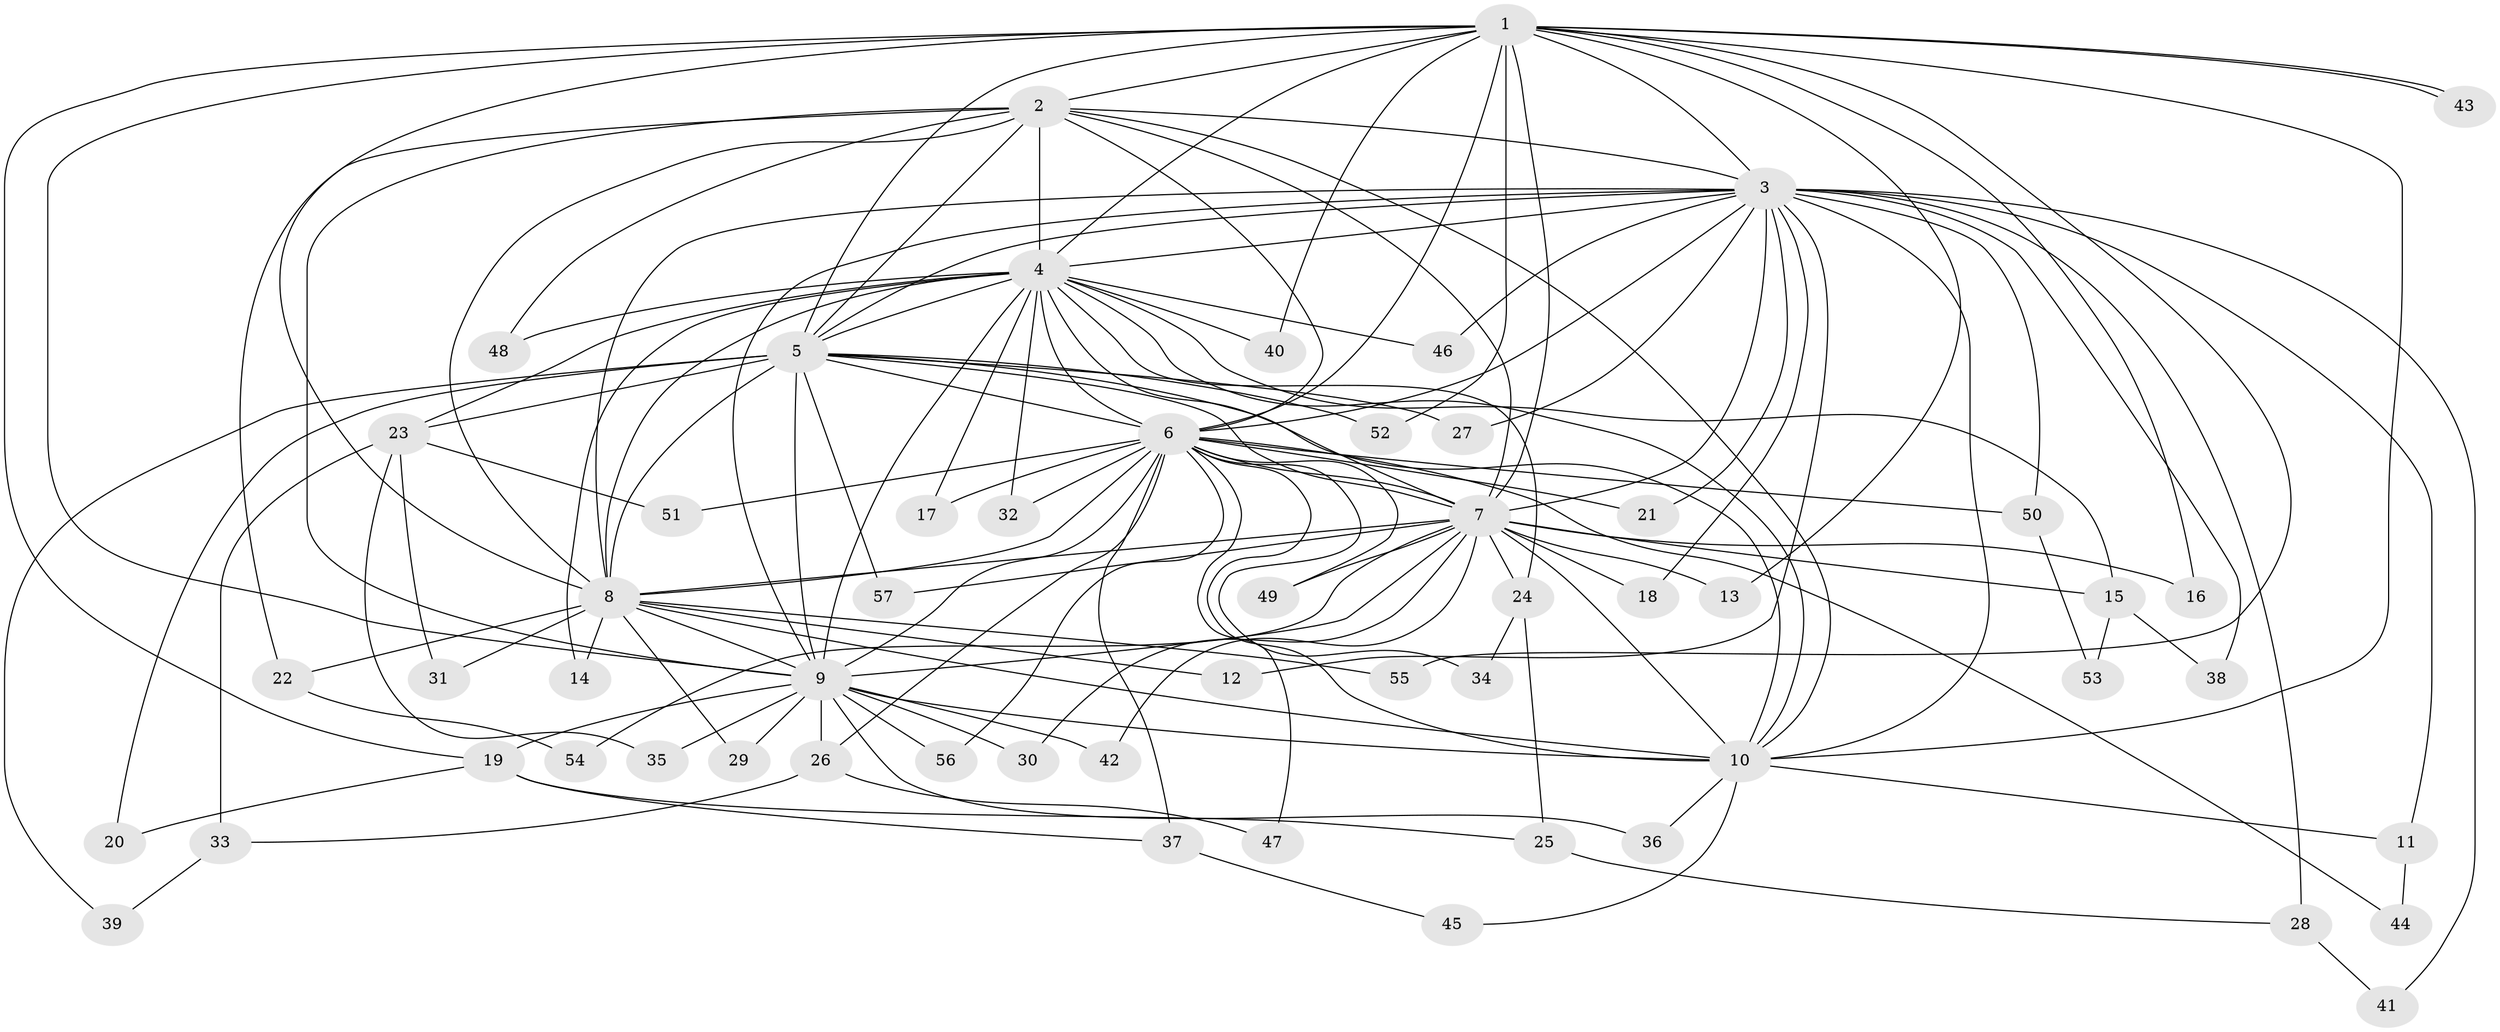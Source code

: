 // Generated by graph-tools (version 1.1) at 2025/25/03/09/25 03:25:51]
// undirected, 57 vertices, 139 edges
graph export_dot {
graph [start="1"]
  node [color=gray90,style=filled];
  1;
  2;
  3;
  4;
  5;
  6;
  7;
  8;
  9;
  10;
  11;
  12;
  13;
  14;
  15;
  16;
  17;
  18;
  19;
  20;
  21;
  22;
  23;
  24;
  25;
  26;
  27;
  28;
  29;
  30;
  31;
  32;
  33;
  34;
  35;
  36;
  37;
  38;
  39;
  40;
  41;
  42;
  43;
  44;
  45;
  46;
  47;
  48;
  49;
  50;
  51;
  52;
  53;
  54;
  55;
  56;
  57;
  1 -- 2;
  1 -- 3;
  1 -- 4;
  1 -- 5;
  1 -- 6;
  1 -- 7;
  1 -- 8;
  1 -- 9;
  1 -- 10;
  1 -- 13;
  1 -- 16;
  1 -- 19;
  1 -- 40;
  1 -- 43;
  1 -- 43;
  1 -- 52;
  1 -- 55;
  2 -- 3;
  2 -- 4;
  2 -- 5;
  2 -- 6;
  2 -- 7;
  2 -- 8;
  2 -- 9;
  2 -- 10;
  2 -- 22;
  2 -- 48;
  3 -- 4;
  3 -- 5;
  3 -- 6;
  3 -- 7;
  3 -- 8;
  3 -- 9;
  3 -- 10;
  3 -- 11;
  3 -- 12;
  3 -- 18;
  3 -- 21;
  3 -- 27;
  3 -- 28;
  3 -- 38;
  3 -- 41;
  3 -- 46;
  3 -- 50;
  4 -- 5;
  4 -- 6;
  4 -- 7;
  4 -- 8;
  4 -- 9;
  4 -- 10;
  4 -- 14;
  4 -- 15;
  4 -- 17;
  4 -- 23;
  4 -- 24;
  4 -- 32;
  4 -- 40;
  4 -- 46;
  4 -- 48;
  5 -- 6;
  5 -- 7;
  5 -- 8;
  5 -- 9;
  5 -- 10;
  5 -- 20;
  5 -- 23;
  5 -- 27;
  5 -- 39;
  5 -- 52;
  5 -- 57;
  6 -- 7;
  6 -- 8;
  6 -- 9;
  6 -- 10;
  6 -- 17;
  6 -- 21;
  6 -- 26;
  6 -- 32;
  6 -- 34;
  6 -- 37;
  6 -- 44;
  6 -- 47;
  6 -- 49;
  6 -- 50;
  6 -- 51;
  6 -- 56;
  7 -- 8;
  7 -- 9;
  7 -- 10;
  7 -- 13;
  7 -- 15;
  7 -- 16;
  7 -- 18;
  7 -- 24;
  7 -- 30;
  7 -- 42;
  7 -- 49;
  7 -- 54;
  7 -- 57;
  8 -- 9;
  8 -- 10;
  8 -- 12;
  8 -- 14;
  8 -- 22;
  8 -- 29;
  8 -- 31;
  8 -- 55;
  9 -- 10;
  9 -- 19;
  9 -- 26;
  9 -- 29;
  9 -- 30;
  9 -- 35;
  9 -- 36;
  9 -- 42;
  9 -- 56;
  10 -- 11;
  10 -- 36;
  10 -- 45;
  11 -- 44;
  15 -- 38;
  15 -- 53;
  19 -- 20;
  19 -- 25;
  19 -- 37;
  22 -- 54;
  23 -- 31;
  23 -- 33;
  23 -- 35;
  23 -- 51;
  24 -- 25;
  24 -- 34;
  25 -- 28;
  26 -- 33;
  26 -- 47;
  28 -- 41;
  33 -- 39;
  37 -- 45;
  50 -- 53;
}
